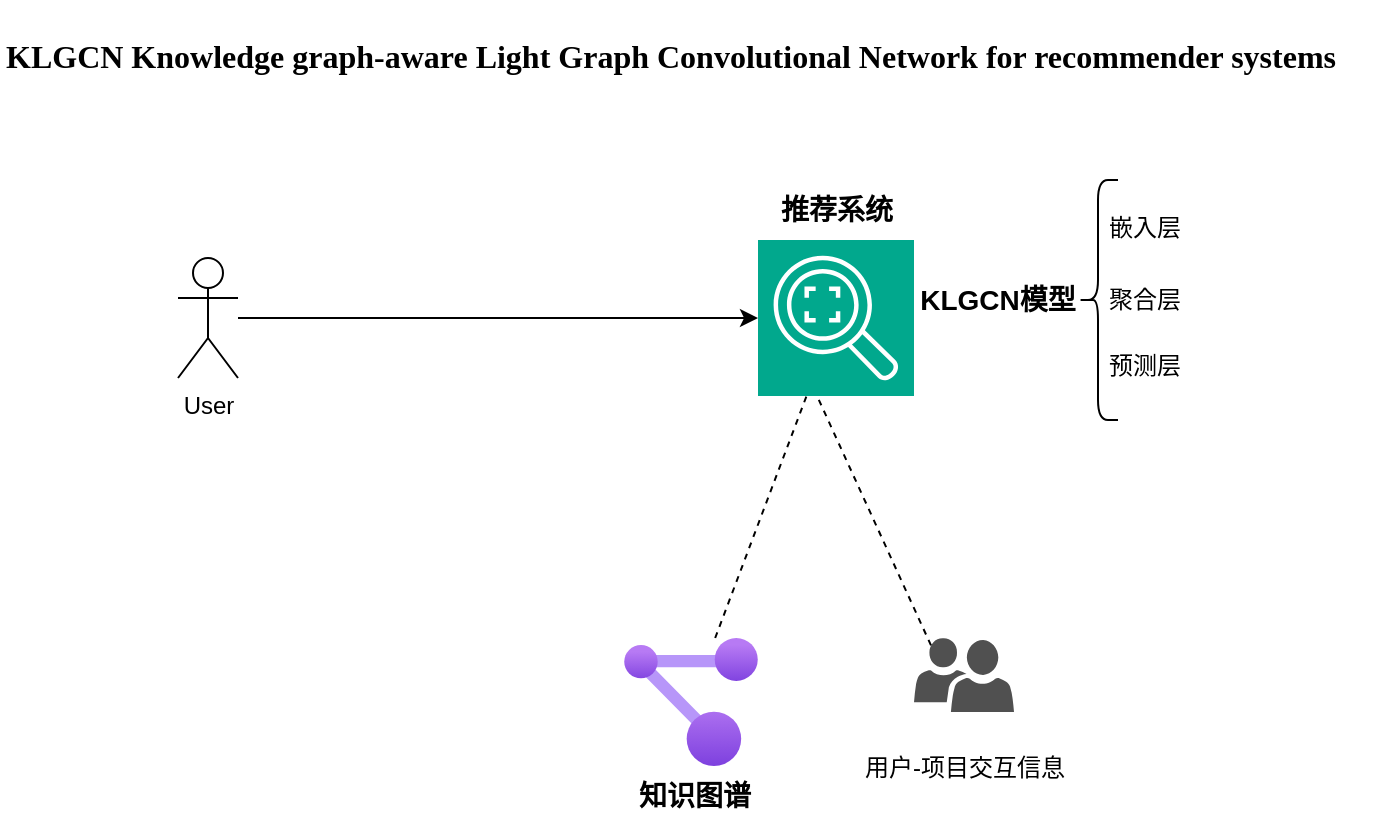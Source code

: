 <mxfile version="24.8.3">
  <diagram name="第 1 页" id="087yTqd9BPGsYpJ5kC_P">
    <mxGraphModel dx="1290" dy="541" grid="1" gridSize="10" guides="1" tooltips="1" connect="1" arrows="1" fold="1" page="1" pageScale="1" pageWidth="827" pageHeight="1169" math="0" shadow="0">
      <root>
        <mxCell id="0" />
        <mxCell id="1" parent="0" />
        <mxCell id="Q9tQBNf_BRrUACm0dyuy-1" value="User" style="shape=umlActor;verticalLabelPosition=bottom;verticalAlign=top;html=1;outlineConnect=0;" vertex="1" parent="1">
          <mxGeometry x="150" y="190" width="30" height="60" as="geometry" />
        </mxCell>
        <mxCell id="Q9tQBNf_BRrUACm0dyuy-4" value="" style="endArrow=classic;html=1;rounded=0;entryX=0;entryY=0.5;entryDx=0;entryDy=0;entryPerimeter=0;" edge="1" parent="1" source="Q9tQBNf_BRrUACm0dyuy-1" target="Q9tQBNf_BRrUACm0dyuy-3">
          <mxGeometry width="50" height="50" relative="1" as="geometry">
            <mxPoint x="390" y="310" as="sourcePoint" />
            <mxPoint x="440" y="260" as="targetPoint" />
          </mxGeometry>
        </mxCell>
        <mxCell id="Q9tQBNf_BRrUACm0dyuy-6" value="" style="group" vertex="1" connectable="0" parent="1">
          <mxGeometry x="440" y="151" width="79" height="108" as="geometry" />
        </mxCell>
        <mxCell id="Q9tQBNf_BRrUACm0dyuy-3" value="" style="sketch=0;points=[[0,0,0],[0.25,0,0],[0.5,0,0],[0.75,0,0],[1,0,0],[0,1,0],[0.25,1,0],[0.5,1,0],[0.75,1,0],[1,1,0],[0,0.25,0],[0,0.5,0],[0,0.75,0],[1,0.25,0],[1,0.5,0],[1,0.75,0]];outlineConnect=0;fontColor=#232F3E;fillColor=#01A88D;strokeColor=#ffffff;dashed=0;verticalLabelPosition=bottom;verticalAlign=top;align=center;html=1;fontSize=12;fontStyle=0;aspect=fixed;shape=mxgraph.aws4.resourceIcon;resIcon=mxgraph.aws4.rekognition_2;" vertex="1" parent="Q9tQBNf_BRrUACm0dyuy-6">
          <mxGeometry y="30" width="78" height="78" as="geometry" />
        </mxCell>
        <mxCell id="Q9tQBNf_BRrUACm0dyuy-5" value="&lt;font style=&quot;font-size: 14px;&quot;&gt;&lt;b&gt;推荐系统&lt;/b&gt;&lt;/font&gt;" style="text;html=1;align=center;verticalAlign=middle;resizable=0;points=[];autosize=1;strokeColor=none;fillColor=none;" vertex="1" parent="Q9tQBNf_BRrUACm0dyuy-6">
          <mxGeometry x="-1" width="80" height="30" as="geometry" />
        </mxCell>
        <mxCell id="Q9tQBNf_BRrUACm0dyuy-8" value="" style="image;aspect=fixed;html=1;points=[];align=center;fontSize=12;image=img/lib/azure2/management_governance/Resource_Graph_Explorer.svg;" vertex="1" parent="1">
          <mxGeometry x="373" y="380" width="67" height="64" as="geometry" />
        </mxCell>
        <mxCell id="Q9tQBNf_BRrUACm0dyuy-9" value="" style="sketch=0;pointerEvents=1;shadow=0;dashed=0;html=1;strokeColor=none;labelPosition=center;verticalLabelPosition=bottom;verticalAlign=top;align=center;fillColor=#505050;shape=mxgraph.mscae.intune.user_group" vertex="1" parent="1">
          <mxGeometry x="518" y="380" width="50" height="37" as="geometry" />
        </mxCell>
        <mxCell id="Q9tQBNf_BRrUACm0dyuy-10" value="" style="endArrow=none;dashed=1;html=1;rounded=0;" edge="1" parent="1" source="Q9tQBNf_BRrUACm0dyuy-8" target="Q9tQBNf_BRrUACm0dyuy-3">
          <mxGeometry width="50" height="50" relative="1" as="geometry">
            <mxPoint x="390" y="310" as="sourcePoint" />
            <mxPoint x="440" y="260" as="targetPoint" />
          </mxGeometry>
        </mxCell>
        <mxCell id="Q9tQBNf_BRrUACm0dyuy-11" value="" style="endArrow=none;dashed=1;html=1;rounded=0;exitX=0.17;exitY=0.1;exitDx=0;exitDy=0;exitPerimeter=0;" edge="1" parent="1" source="Q9tQBNf_BRrUACm0dyuy-9">
          <mxGeometry width="50" height="50" relative="1" as="geometry">
            <mxPoint x="390" y="310" as="sourcePoint" />
            <mxPoint x="470" y="260" as="targetPoint" />
          </mxGeometry>
        </mxCell>
        <mxCell id="Q9tQBNf_BRrUACm0dyuy-12" value="&lt;font style=&quot;font-size: 14px;&quot;&gt;&lt;b&gt;知识图谱&lt;/b&gt;&lt;/font&gt;" style="text;html=1;align=center;verticalAlign=middle;resizable=0;points=[];autosize=1;strokeColor=none;fillColor=none;" vertex="1" parent="1">
          <mxGeometry x="368" y="444" width="80" height="30" as="geometry" />
        </mxCell>
        <mxCell id="Q9tQBNf_BRrUACm0dyuy-13" value="用户-项目交互信息" style="text;html=1;align=center;verticalAlign=middle;resizable=0;points=[];autosize=1;strokeColor=none;fillColor=none;" vertex="1" parent="1">
          <mxGeometry x="483" y="430" width="120" height="30" as="geometry" />
        </mxCell>
        <mxCell id="Q9tQBNf_BRrUACm0dyuy-14" value="" style="shape=curlyBracket;whiteSpace=wrap;html=1;rounded=1;labelPosition=left;verticalLabelPosition=middle;align=right;verticalAlign=middle;" vertex="1" parent="1">
          <mxGeometry x="600" y="151" width="20" height="120" as="geometry" />
        </mxCell>
        <mxCell id="Q9tQBNf_BRrUACm0dyuy-15" value="&lt;font style=&quot;font-size: 14px;&quot;&gt;&lt;b&gt;KLGCN模型&lt;/b&gt;&lt;/font&gt;" style="text;html=1;align=center;verticalAlign=middle;whiteSpace=wrap;rounded=0;" vertex="1" parent="1">
          <mxGeometry x="520" y="196" width="80" height="30" as="geometry" />
        </mxCell>
        <mxCell id="Q9tQBNf_BRrUACm0dyuy-16" value="嵌入层" style="text;html=1;align=center;verticalAlign=middle;resizable=0;points=[];autosize=1;strokeColor=none;fillColor=none;" vertex="1" parent="1">
          <mxGeometry x="603" y="160" width="60" height="30" as="geometry" />
        </mxCell>
        <mxCell id="Q9tQBNf_BRrUACm0dyuy-17" value="聚合层" style="text;html=1;align=center;verticalAlign=middle;resizable=0;points=[];autosize=1;strokeColor=none;fillColor=none;" vertex="1" parent="1">
          <mxGeometry x="603" y="196" width="60" height="30" as="geometry" />
        </mxCell>
        <mxCell id="Q9tQBNf_BRrUACm0dyuy-18" value="预测层" style="text;html=1;align=center;verticalAlign=middle;resizable=0;points=[];autosize=1;strokeColor=none;fillColor=none;" vertex="1" parent="1">
          <mxGeometry x="603" y="229" width="60" height="30" as="geometry" />
        </mxCell>
        <mxCell id="Q9tQBNf_BRrUACm0dyuy-19" value="&lt;p class=&quot;MsoNormal&quot;&gt;&lt;span style=&quot;mso-spacerun:&#39;yes&#39;;font-family:宋体;font-size:12.0pt;&lt;br/&gt;mso-font-kerning:1.0pt;&quot;&gt;&lt;font face=&quot;Times New Roman&quot;&gt;&lt;b&gt;KLGCN Knowledge graph-aware Light Graph Convolutional Network for recommender systems&lt;/b&gt;&lt;/font&gt;&lt;/span&gt;&lt;/p&gt;" style="text;whiteSpace=wrap;html=1;" vertex="1" parent="1">
          <mxGeometry x="61.5" y="61" width="690" height="90" as="geometry" />
        </mxCell>
      </root>
    </mxGraphModel>
  </diagram>
</mxfile>

